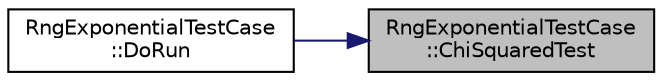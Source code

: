 digraph "RngExponentialTestCase::ChiSquaredTest"
{
 // LATEX_PDF_SIZE
  edge [fontname="Helvetica",fontsize="10",labelfontname="Helvetica",labelfontsize="10"];
  node [fontname="Helvetica",fontsize="10",shape=record];
  rankdir="RL";
  Node1 [label="RngExponentialTestCase\l::ChiSquaredTest",height=0.2,width=0.4,color="black", fillcolor="grey75", style="filled", fontcolor="black",tooltip=" "];
  Node1 -> Node2 [dir="back",color="midnightblue",fontsize="10",style="solid",fontname="Helvetica"];
  Node2 [label="RngExponentialTestCase\l::DoRun",height=0.2,width=0.4,color="black", fillcolor="white", style="filled",URL="$class_rng_exponential_test_case.html#a47cf97f51446dcc3f6ff962cf3842cc2",tooltip="Implementation to actually run this TestCase."];
}

